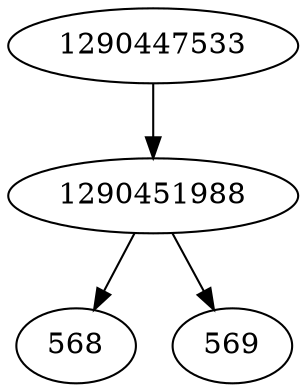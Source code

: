 strict digraph  {
568;
569;
1290451988;
1290447533;
1290451988 -> 568;
1290451988 -> 569;
1290447533 -> 1290451988;
}
